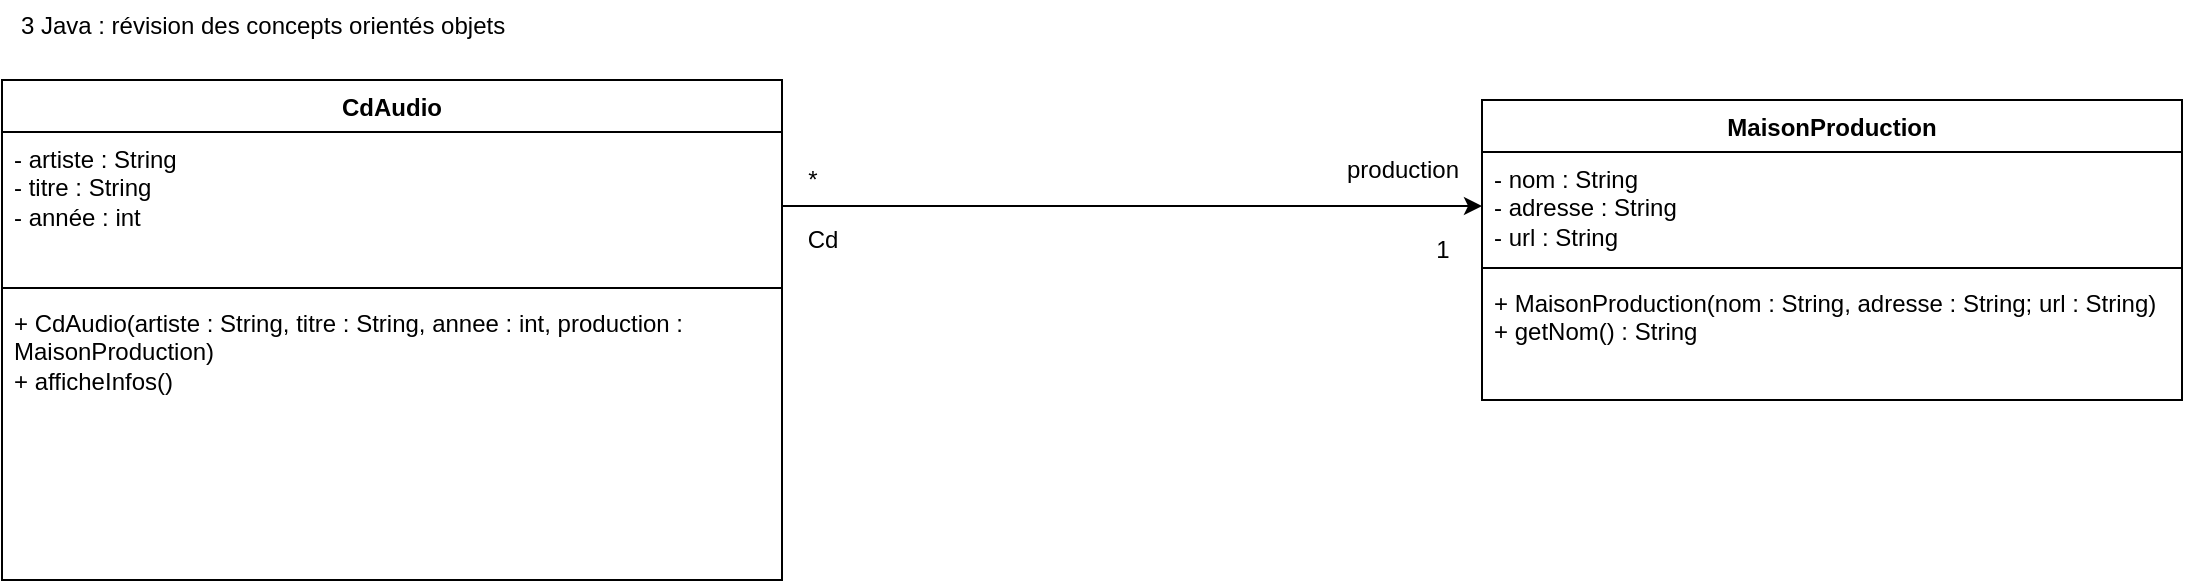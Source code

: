<mxfile version="24.2.3" type="github">
  <diagram name="Page-1" id="r1wThmXf7OmxA-zegNH7">
    <mxGraphModel dx="1274" dy="650" grid="1" gridSize="10" guides="1" tooltips="1" connect="1" arrows="1" fold="1" page="1" pageScale="1" pageWidth="827" pageHeight="1169" math="0" shadow="0">
      <root>
        <mxCell id="0" />
        <mxCell id="1" parent="0" />
        <mxCell id="MVSJn5GeIBWJByS9rbYB-8" value="&lt;div&gt;3 Java : révision des concepts orientés objets&lt;/div&gt;&lt;div&gt;&lt;br&gt;&lt;/div&gt;" style="text;html=1;align=center;verticalAlign=middle;resizable=0;points=[];autosize=1;strokeColor=none;fillColor=none;" vertex="1" parent="1">
          <mxGeometry width="260" height="40" as="geometry" />
        </mxCell>
        <mxCell id="MVSJn5GeIBWJByS9rbYB-9" value="CdAudio" style="swimlane;fontStyle=1;align=center;verticalAlign=top;childLayout=stackLayout;horizontal=1;startSize=26;horizontalStack=0;resizeParent=1;resizeParentMax=0;resizeLast=0;collapsible=1;marginBottom=0;whiteSpace=wrap;html=1;" vertex="1" parent="1">
          <mxGeometry y="40" width="390" height="250" as="geometry" />
        </mxCell>
        <mxCell id="MVSJn5GeIBWJByS9rbYB-10" value="&lt;div&gt;- artiste : String&lt;/div&gt;&lt;div&gt;- titre : String&lt;/div&gt;&lt;div&gt;- année : int&lt;/div&gt;&lt;div&gt;&lt;br&gt;&lt;/div&gt;" style="text;strokeColor=none;fillColor=none;align=left;verticalAlign=top;spacingLeft=4;spacingRight=4;overflow=hidden;rotatable=0;points=[[0,0.5],[1,0.5]];portConstraint=eastwest;whiteSpace=wrap;html=1;" vertex="1" parent="MVSJn5GeIBWJByS9rbYB-9">
          <mxGeometry y="26" width="390" height="74" as="geometry" />
        </mxCell>
        <mxCell id="MVSJn5GeIBWJByS9rbYB-11" value="" style="line;strokeWidth=1;fillColor=none;align=left;verticalAlign=middle;spacingTop=-1;spacingLeft=3;spacingRight=3;rotatable=0;labelPosition=right;points=[];portConstraint=eastwest;strokeColor=inherit;" vertex="1" parent="MVSJn5GeIBWJByS9rbYB-9">
          <mxGeometry y="100" width="390" height="8" as="geometry" />
        </mxCell>
        <mxCell id="MVSJn5GeIBWJByS9rbYB-12" value="&lt;div&gt;+ CdAudio(artiste : String, titre : String, annee : int, production : MaisonProduction)&lt;/div&gt;&lt;div&gt;+ afficheInfos()&lt;br&gt;&lt;/div&gt;" style="text;strokeColor=none;fillColor=none;align=left;verticalAlign=top;spacingLeft=4;spacingRight=4;overflow=hidden;rotatable=0;points=[[0,0.5],[1,0.5]];portConstraint=eastwest;whiteSpace=wrap;html=1;" vertex="1" parent="MVSJn5GeIBWJByS9rbYB-9">
          <mxGeometry y="108" width="390" height="142" as="geometry" />
        </mxCell>
        <mxCell id="MVSJn5GeIBWJByS9rbYB-13" value="MaisonProduction" style="swimlane;fontStyle=1;align=center;verticalAlign=top;childLayout=stackLayout;horizontal=1;startSize=26;horizontalStack=0;resizeParent=1;resizeParentMax=0;resizeLast=0;collapsible=1;marginBottom=0;whiteSpace=wrap;html=1;" vertex="1" parent="1">
          <mxGeometry x="740" y="50" width="350" height="150" as="geometry" />
        </mxCell>
        <mxCell id="MVSJn5GeIBWJByS9rbYB-14" value="&lt;div&gt;- nom : String&lt;/div&gt;&lt;div&gt;- adresse : String&lt;/div&gt;&lt;div&gt;- url : String&lt;br&gt;&lt;/div&gt;" style="text;strokeColor=none;fillColor=none;align=left;verticalAlign=top;spacingLeft=4;spacingRight=4;overflow=hidden;rotatable=0;points=[[0,0.5],[1,0.5]];portConstraint=eastwest;whiteSpace=wrap;html=1;" vertex="1" parent="MVSJn5GeIBWJByS9rbYB-13">
          <mxGeometry y="26" width="350" height="54" as="geometry" />
        </mxCell>
        <mxCell id="MVSJn5GeIBWJByS9rbYB-15" value="" style="line;strokeWidth=1;fillColor=none;align=left;verticalAlign=middle;spacingTop=-1;spacingLeft=3;spacingRight=3;rotatable=0;labelPosition=right;points=[];portConstraint=eastwest;strokeColor=inherit;" vertex="1" parent="MVSJn5GeIBWJByS9rbYB-13">
          <mxGeometry y="80" width="350" height="8" as="geometry" />
        </mxCell>
        <mxCell id="MVSJn5GeIBWJByS9rbYB-16" value="&lt;div&gt;+ MaisonProduction(nom : String, adresse : String; url : String)&lt;/div&gt;&lt;div&gt;+ getNom() : String&lt;br&gt;&lt;/div&gt;" style="text;strokeColor=none;fillColor=none;align=left;verticalAlign=top;spacingLeft=4;spacingRight=4;overflow=hidden;rotatable=0;points=[[0,0.5],[1,0.5]];portConstraint=eastwest;whiteSpace=wrap;html=1;" vertex="1" parent="MVSJn5GeIBWJByS9rbYB-13">
          <mxGeometry y="88" width="350" height="62" as="geometry" />
        </mxCell>
        <mxCell id="MVSJn5GeIBWJByS9rbYB-18" style="edgeStyle=orthogonalEdgeStyle;rounded=0;orthogonalLoop=1;jettySize=auto;html=1;entryX=0;entryY=0.5;entryDx=0;entryDy=0;" edge="1" parent="1" source="MVSJn5GeIBWJByS9rbYB-10" target="MVSJn5GeIBWJByS9rbYB-14">
          <mxGeometry relative="1" as="geometry" />
        </mxCell>
        <mxCell id="MVSJn5GeIBWJByS9rbYB-19" value="production" style="text;html=1;align=center;verticalAlign=middle;resizable=0;points=[];autosize=1;strokeColor=none;fillColor=none;" vertex="1" parent="1">
          <mxGeometry x="660" y="70" width="80" height="30" as="geometry" />
        </mxCell>
        <mxCell id="MVSJn5GeIBWJByS9rbYB-20" value="1" style="text;html=1;align=center;verticalAlign=middle;resizable=0;points=[];autosize=1;strokeColor=none;fillColor=none;" vertex="1" parent="1">
          <mxGeometry x="705" y="110" width="30" height="30" as="geometry" />
        </mxCell>
        <mxCell id="MVSJn5GeIBWJByS9rbYB-25" value="Cd" style="text;html=1;align=center;verticalAlign=middle;resizable=0;points=[];autosize=1;strokeColor=none;fillColor=none;" vertex="1" parent="1">
          <mxGeometry x="390" y="105" width="40" height="30" as="geometry" />
        </mxCell>
        <mxCell id="MVSJn5GeIBWJByS9rbYB-26" value="*" style="text;html=1;align=center;verticalAlign=middle;resizable=0;points=[];autosize=1;strokeColor=none;fillColor=none;" vertex="1" parent="1">
          <mxGeometry x="390" y="75" width="30" height="30" as="geometry" />
        </mxCell>
      </root>
    </mxGraphModel>
  </diagram>
</mxfile>
